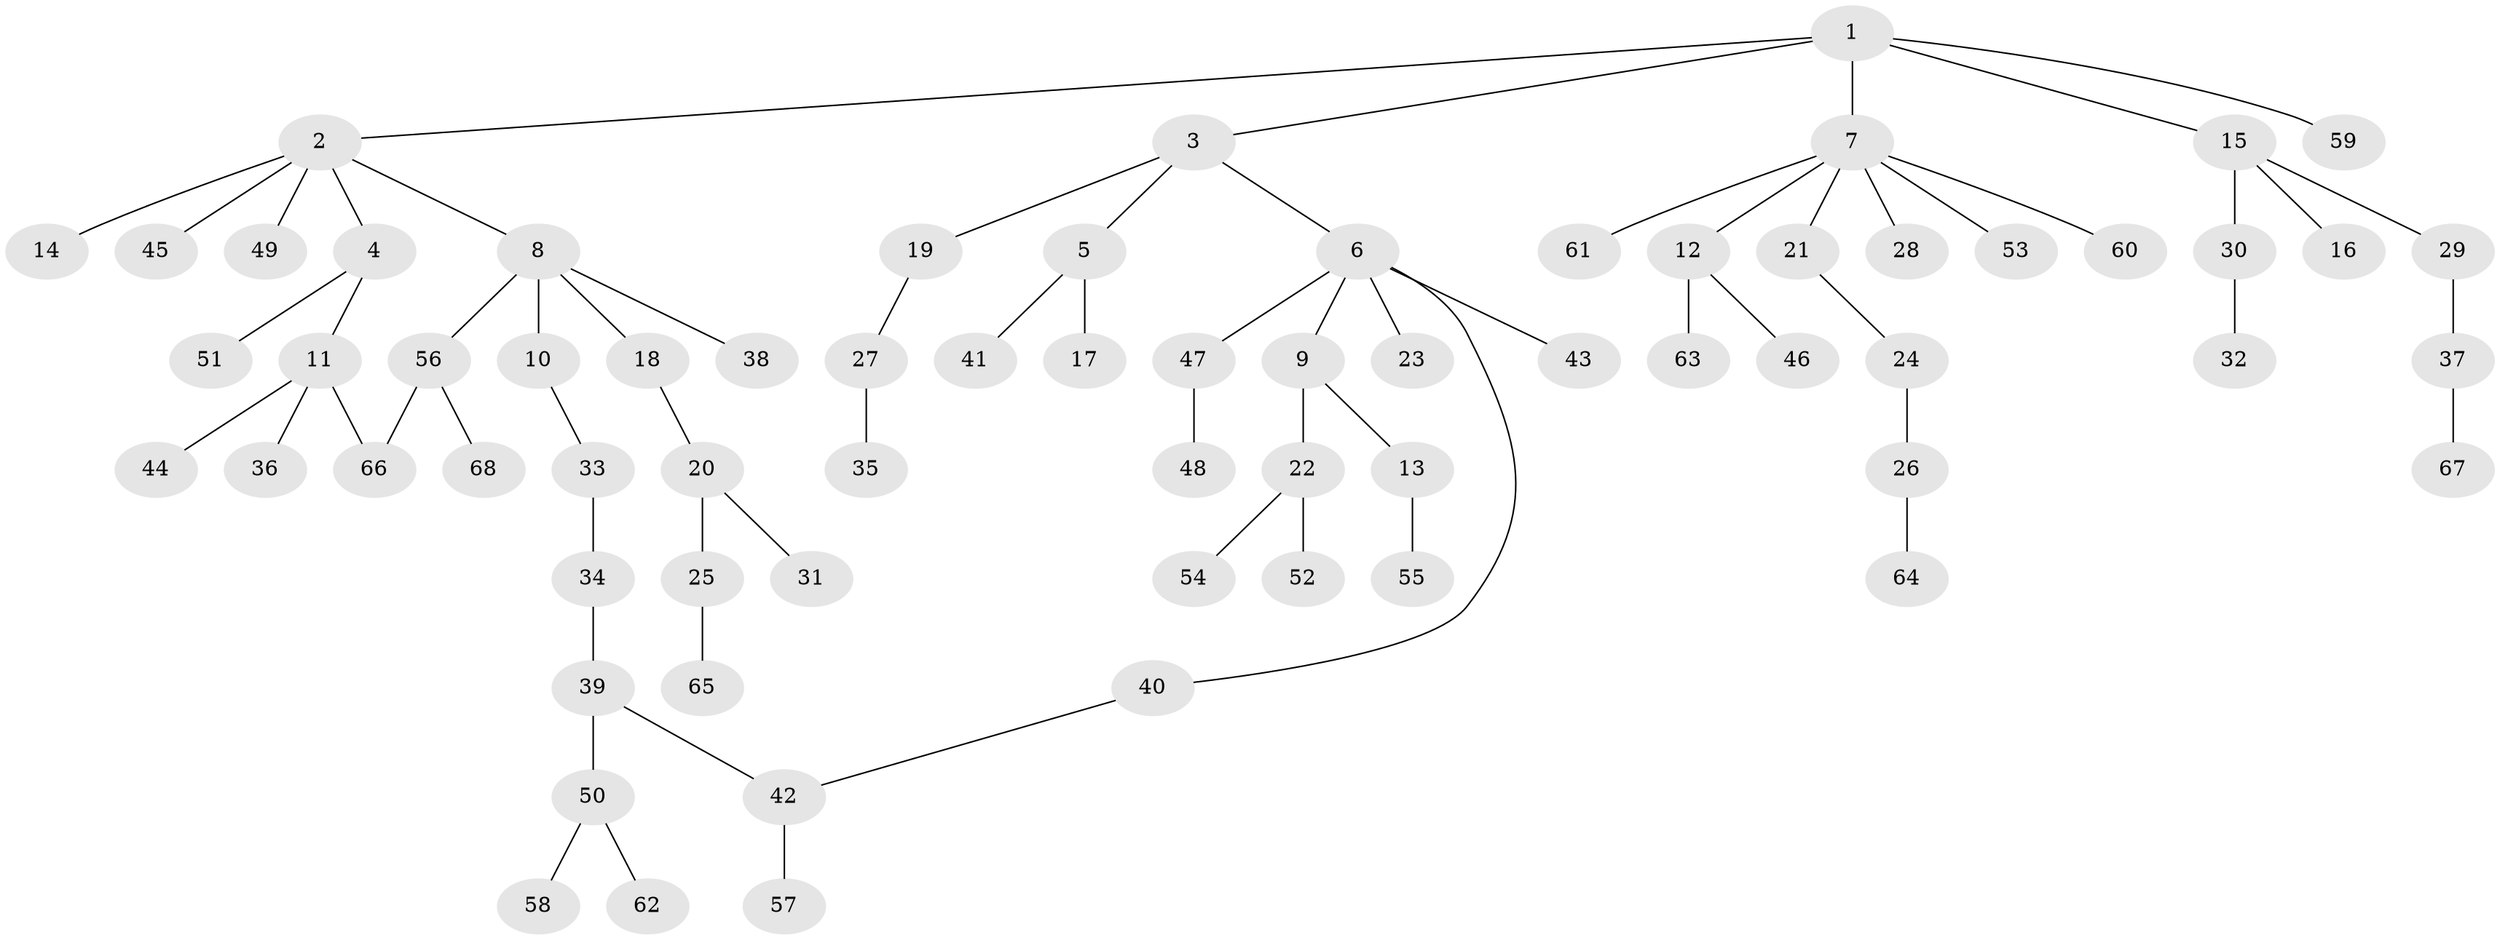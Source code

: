 // coarse degree distribution, {4: 0.061224489795918366, 5: 0.04081632653061224, 2: 0.3877551020408163, 3: 0.10204081632653061, 6: 0.02040816326530612, 1: 0.3877551020408163}
// Generated by graph-tools (version 1.1) at 2025/49/03/04/25 22:49:12]
// undirected, 68 vertices, 69 edges
graph export_dot {
  node [color=gray90,style=filled];
  1;
  2;
  3;
  4;
  5;
  6;
  7;
  8;
  9;
  10;
  11;
  12;
  13;
  14;
  15;
  16;
  17;
  18;
  19;
  20;
  21;
  22;
  23;
  24;
  25;
  26;
  27;
  28;
  29;
  30;
  31;
  32;
  33;
  34;
  35;
  36;
  37;
  38;
  39;
  40;
  41;
  42;
  43;
  44;
  45;
  46;
  47;
  48;
  49;
  50;
  51;
  52;
  53;
  54;
  55;
  56;
  57;
  58;
  59;
  60;
  61;
  62;
  63;
  64;
  65;
  66;
  67;
  68;
  1 -- 2;
  1 -- 3;
  1 -- 7;
  1 -- 15;
  1 -- 59;
  2 -- 4;
  2 -- 8;
  2 -- 14;
  2 -- 45;
  2 -- 49;
  3 -- 5;
  3 -- 6;
  3 -- 19;
  4 -- 11;
  4 -- 51;
  5 -- 17;
  5 -- 41;
  6 -- 9;
  6 -- 23;
  6 -- 40;
  6 -- 43;
  6 -- 47;
  7 -- 12;
  7 -- 21;
  7 -- 28;
  7 -- 53;
  7 -- 60;
  7 -- 61;
  8 -- 10;
  8 -- 18;
  8 -- 38;
  8 -- 56;
  9 -- 13;
  9 -- 22;
  10 -- 33;
  11 -- 36;
  11 -- 44;
  11 -- 66;
  12 -- 46;
  12 -- 63;
  13 -- 55;
  15 -- 16;
  15 -- 29;
  15 -- 30;
  18 -- 20;
  19 -- 27;
  20 -- 25;
  20 -- 31;
  21 -- 24;
  22 -- 52;
  22 -- 54;
  24 -- 26;
  25 -- 65;
  26 -- 64;
  27 -- 35;
  29 -- 37;
  30 -- 32;
  33 -- 34;
  34 -- 39;
  37 -- 67;
  39 -- 50;
  39 -- 42;
  40 -- 42;
  42 -- 57;
  47 -- 48;
  50 -- 58;
  50 -- 62;
  56 -- 68;
  56 -- 66;
}
